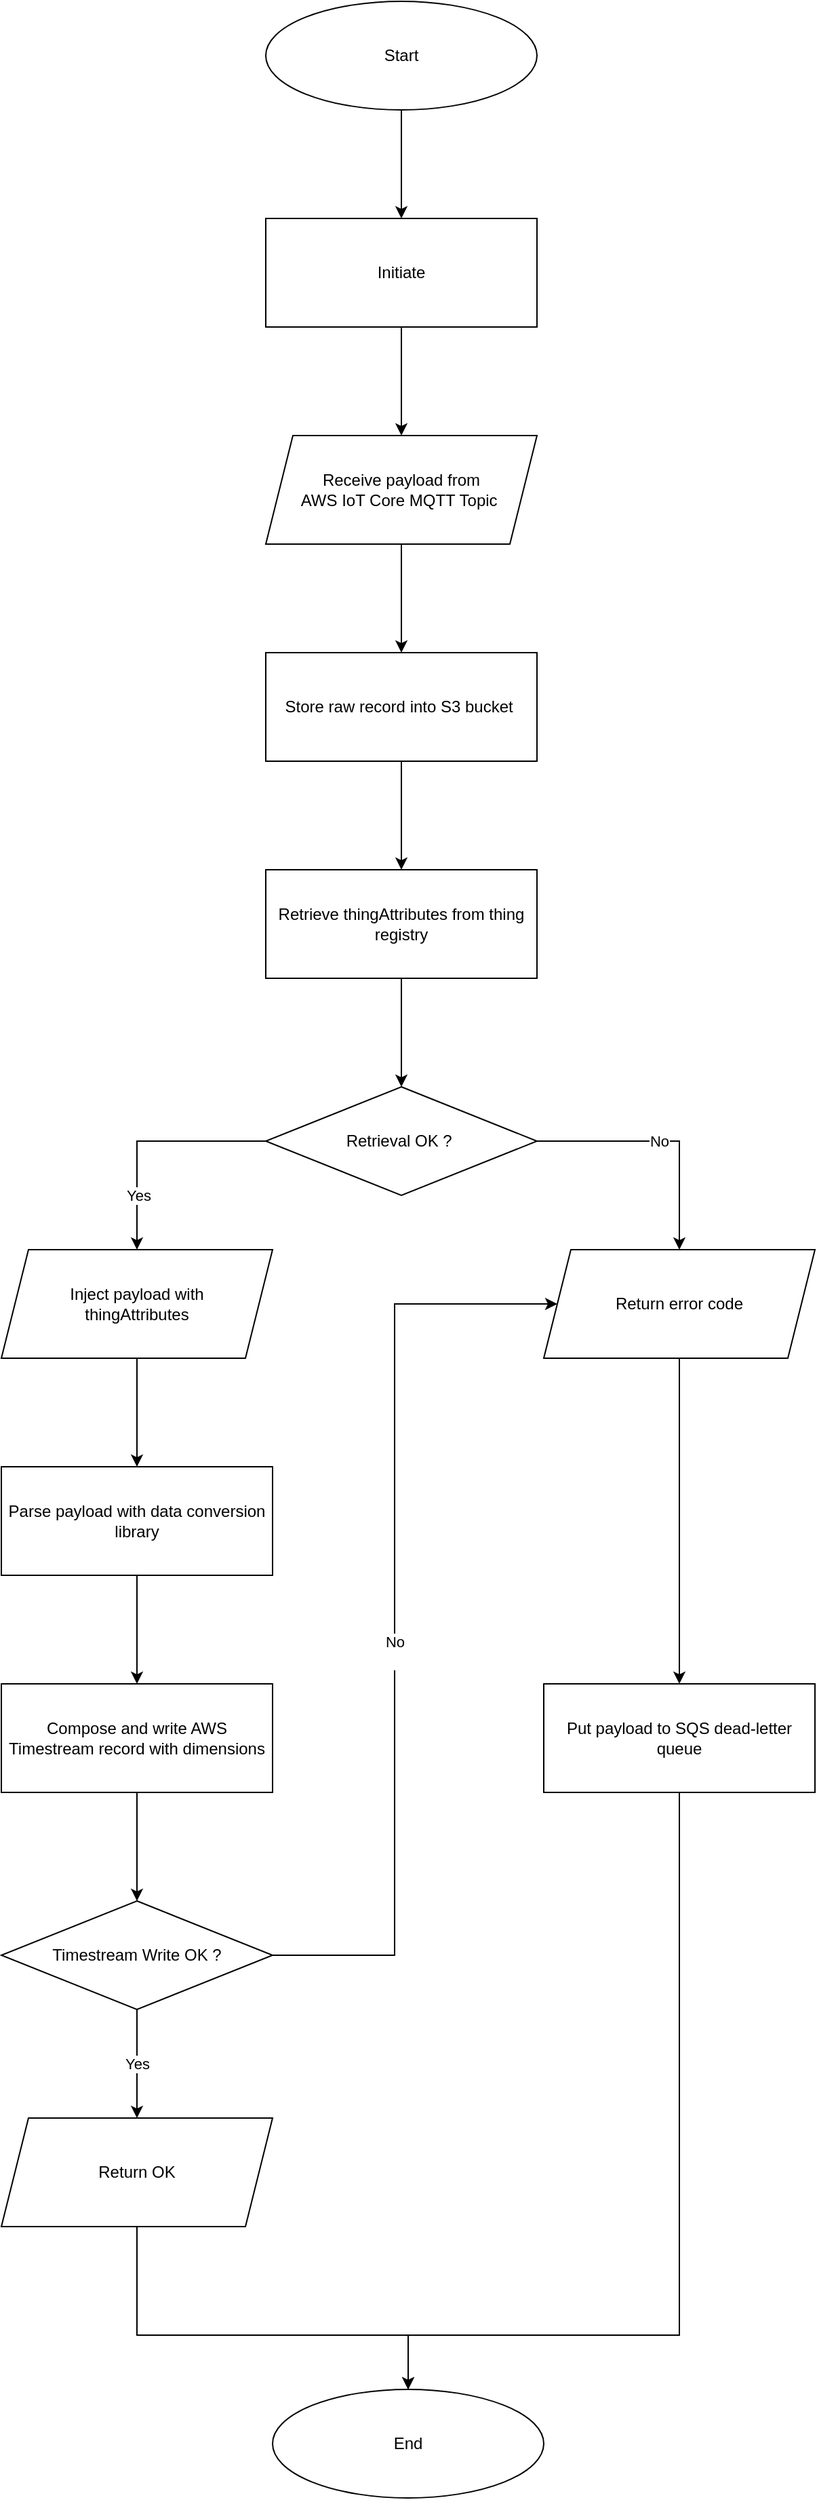 <mxfile version="23.1.5" type="device">
  <diagram name="Page-1" id="LZytxGlVg02oqPmG760E">
    <mxGraphModel dx="1700" dy="2367" grid="1" gridSize="10" guides="1" tooltips="1" connect="1" arrows="1" fold="1" page="0" pageScale="1" pageWidth="850" pageHeight="1100" math="0" shadow="0">
      <root>
        <mxCell id="0" />
        <mxCell id="1" parent="0" />
        <mxCell id="KbJHyVPZX2jScKa9dIp1-5" value="" style="edgeStyle=orthogonalEdgeStyle;rounded=0;orthogonalLoop=1;jettySize=auto;html=1;" parent="1" source="KbJHyVPZX2jScKa9dIp1-1" target="KbJHyVPZX2jScKa9dIp1-2" edge="1">
          <mxGeometry relative="1" as="geometry" />
        </mxCell>
        <mxCell id="KbJHyVPZX2jScKa9dIp1-1" value="Start" style="ellipse;whiteSpace=wrap;html=1;" parent="1" vertex="1">
          <mxGeometry x="15" y="-160" width="200" height="80" as="geometry" />
        </mxCell>
        <mxCell id="KbJHyVPZX2jScKa9dIp1-4" value="" style="edgeStyle=orthogonalEdgeStyle;rounded=0;orthogonalLoop=1;jettySize=auto;html=1;" parent="1" source="KbJHyVPZX2jScKa9dIp1-2" target="KbJHyVPZX2jScKa9dIp1-3" edge="1">
          <mxGeometry relative="1" as="geometry" />
        </mxCell>
        <mxCell id="KbJHyVPZX2jScKa9dIp1-2" value="Initiate" style="rounded=0;whiteSpace=wrap;html=1;" parent="1" vertex="1">
          <mxGeometry x="15" width="200" height="80" as="geometry" />
        </mxCell>
        <mxCell id="KbJHyVPZX2jScKa9dIp1-7" value="" style="edgeStyle=orthogonalEdgeStyle;rounded=0;orthogonalLoop=1;jettySize=auto;html=1;entryX=0.5;entryY=0;entryDx=0;entryDy=0;" parent="1" source="KbJHyVPZX2jScKa9dIp1-3" target="V0BSXIc_aq5J1b_K2uzX-1" edge="1">
          <mxGeometry relative="1" as="geometry">
            <mxPoint x="115" y="320" as="targetPoint" />
          </mxGeometry>
        </mxCell>
        <mxCell id="KbJHyVPZX2jScKa9dIp1-3" value="Receive payload from&lt;br&gt;AWS IoT Core MQTT Topic&amp;nbsp;" style="shape=parallelogram;perimeter=parallelogramPerimeter;whiteSpace=wrap;html=1;fixedSize=1;" parent="1" vertex="1">
          <mxGeometry x="15" y="160" width="200" height="80" as="geometry" />
        </mxCell>
        <mxCell id="KbJHyVPZX2jScKa9dIp1-9" value="" style="edgeStyle=orthogonalEdgeStyle;rounded=0;orthogonalLoop=1;jettySize=auto;html=1;" parent="1" source="KbJHyVPZX2jScKa9dIp1-6" target="KbJHyVPZX2jScKa9dIp1-8" edge="1">
          <mxGeometry relative="1" as="geometry" />
        </mxCell>
        <mxCell id="KbJHyVPZX2jScKa9dIp1-6" value="Retrieve thingAttributes from thing registry" style="rounded=0;whiteSpace=wrap;html=1;" parent="1" vertex="1">
          <mxGeometry x="15" y="480" width="200" height="80" as="geometry" />
        </mxCell>
        <mxCell id="KbJHyVPZX2jScKa9dIp1-11" value="" style="edgeStyle=orthogonalEdgeStyle;rounded=0;orthogonalLoop=1;jettySize=auto;html=1;entryX=0.5;entryY=0;entryDx=0;entryDy=0;" parent="1" source="KbJHyVPZX2jScKa9dIp1-8" target="KbJHyVPZX2jScKa9dIp1-10" edge="1">
          <mxGeometry relative="1" as="geometry">
            <mxPoint x="-130" y="770" as="targetPoint" />
            <Array as="points">
              <mxPoint x="-80" y="680" />
            </Array>
          </mxGeometry>
        </mxCell>
        <mxCell id="KbJHyVPZX2jScKa9dIp1-12" value="Yes" style="edgeLabel;html=1;align=center;verticalAlign=middle;resizable=0;points=[];" parent="KbJHyVPZX2jScKa9dIp1-11" vertex="1" connectable="0">
          <mxGeometry x="-0.21" y="1" relative="1" as="geometry">
            <mxPoint x="-25" y="39" as="offset" />
          </mxGeometry>
        </mxCell>
        <mxCell id="KbJHyVPZX2jScKa9dIp1-14" style="edgeStyle=orthogonalEdgeStyle;rounded=0;orthogonalLoop=1;jettySize=auto;html=1;exitX=1;exitY=0.5;exitDx=0;exitDy=0;entryX=0.5;entryY=0;entryDx=0;entryDy=0;" parent="1" source="KbJHyVPZX2jScKa9dIp1-8" target="KbJHyVPZX2jScKa9dIp1-16" edge="1">
          <mxGeometry relative="1" as="geometry">
            <mxPoint x="380" y="680" as="targetPoint" />
          </mxGeometry>
        </mxCell>
        <mxCell id="KbJHyVPZX2jScKa9dIp1-15" value="No" style="edgeLabel;html=1;align=center;verticalAlign=middle;resizable=0;points=[];" parent="KbJHyVPZX2jScKa9dIp1-14" vertex="1" connectable="0">
          <mxGeometry x="-0.155" y="5" relative="1" as="geometry">
            <mxPoint x="12" y="5" as="offset" />
          </mxGeometry>
        </mxCell>
        <mxCell id="KbJHyVPZX2jScKa9dIp1-8" value="Retrieval OK ?&amp;nbsp;" style="rhombus;whiteSpace=wrap;html=1;" parent="1" vertex="1">
          <mxGeometry x="15" y="640" width="200" height="80" as="geometry" />
        </mxCell>
        <mxCell id="KbJHyVPZX2jScKa9dIp1-20" value="" style="edgeStyle=orthogonalEdgeStyle;rounded=0;orthogonalLoop=1;jettySize=auto;html=1;" parent="1" source="KbJHyVPZX2jScKa9dIp1-10" target="KbJHyVPZX2jScKa9dIp1-19" edge="1">
          <mxGeometry relative="1" as="geometry" />
        </mxCell>
        <mxCell id="KbJHyVPZX2jScKa9dIp1-10" value="Inject payload with &lt;br&gt;thingAttributes" style="shape=parallelogram;perimeter=parallelogramPerimeter;whiteSpace=wrap;html=1;fixedSize=1;" parent="1" vertex="1">
          <mxGeometry x="-180" y="760" width="200" height="80" as="geometry" />
        </mxCell>
        <mxCell id="KbJHyVPZX2jScKa9dIp1-18" style="edgeStyle=orthogonalEdgeStyle;rounded=0;orthogonalLoop=1;jettySize=auto;html=1;exitX=0.5;exitY=1;exitDx=0;exitDy=0;entryX=0.5;entryY=0;entryDx=0;entryDy=0;" parent="1" source="KbJHyVPZX2jScKa9dIp1-16" target="KbJHyVPZX2jScKa9dIp1-17" edge="1">
          <mxGeometry relative="1" as="geometry" />
        </mxCell>
        <mxCell id="KbJHyVPZX2jScKa9dIp1-16" value="Return error code" style="shape=parallelogram;perimeter=parallelogramPerimeter;whiteSpace=wrap;html=1;fixedSize=1;" parent="1" vertex="1">
          <mxGeometry x="220" y="760" width="200" height="80" as="geometry" />
        </mxCell>
        <mxCell id="KbJHyVPZX2jScKa9dIp1-31" style="edgeStyle=orthogonalEdgeStyle;rounded=0;orthogonalLoop=1;jettySize=auto;html=1;exitX=0.5;exitY=1;exitDx=0;exitDy=0;entryX=0.5;entryY=0;entryDx=0;entryDy=0;" parent="1" source="KbJHyVPZX2jScKa9dIp1-17" target="KbJHyVPZX2jScKa9dIp1-28" edge="1">
          <mxGeometry relative="1" as="geometry">
            <Array as="points">
              <mxPoint x="320" y="1560" />
              <mxPoint x="120" y="1560" />
            </Array>
            <mxPoint x="120" y="1590" as="targetPoint" />
          </mxGeometry>
        </mxCell>
        <mxCell id="KbJHyVPZX2jScKa9dIp1-17" value="Put payload to SQS dead-letter queue" style="rounded=0;whiteSpace=wrap;html=1;" parent="1" vertex="1">
          <mxGeometry x="220" y="1080" width="200" height="80" as="geometry" />
        </mxCell>
        <mxCell id="KbJHyVPZX2jScKa9dIp1-22" value="" style="edgeStyle=orthogonalEdgeStyle;rounded=0;orthogonalLoop=1;jettySize=auto;html=1;" parent="1" source="KbJHyVPZX2jScKa9dIp1-19" target="KbJHyVPZX2jScKa9dIp1-21" edge="1">
          <mxGeometry relative="1" as="geometry" />
        </mxCell>
        <mxCell id="KbJHyVPZX2jScKa9dIp1-19" value="Parse payload with data conversion library" style="rounded=0;whiteSpace=wrap;html=1;" parent="1" vertex="1">
          <mxGeometry x="-180" y="920" width="200" height="80" as="geometry" />
        </mxCell>
        <mxCell id="KbJHyVPZX2jScKa9dIp1-24" value="" style="edgeStyle=orthogonalEdgeStyle;rounded=0;orthogonalLoop=1;jettySize=auto;html=1;" parent="1" source="KbJHyVPZX2jScKa9dIp1-21" target="KbJHyVPZX2jScKa9dIp1-23" edge="1">
          <mxGeometry relative="1" as="geometry" />
        </mxCell>
        <mxCell id="KbJHyVPZX2jScKa9dIp1-21" value="Compose and write AWS Timestream record with dimensions" style="rounded=0;whiteSpace=wrap;html=1;" parent="1" vertex="1">
          <mxGeometry x="-180" y="1080" width="200" height="80" as="geometry" />
        </mxCell>
        <mxCell id="KbJHyVPZX2jScKa9dIp1-26" value="" style="edgeStyle=orthogonalEdgeStyle;rounded=0;orthogonalLoop=1;jettySize=auto;html=1;" parent="1" source="KbJHyVPZX2jScKa9dIp1-23" target="KbJHyVPZX2jScKa9dIp1-25" edge="1">
          <mxGeometry relative="1" as="geometry" />
        </mxCell>
        <mxCell id="KbJHyVPZX2jScKa9dIp1-27" value="Yes" style="edgeLabel;html=1;align=center;verticalAlign=middle;resizable=0;points=[];" parent="KbJHyVPZX2jScKa9dIp1-26" vertex="1" connectable="0">
          <mxGeometry x="-0.275" y="4" relative="1" as="geometry">
            <mxPoint x="-4" y="11" as="offset" />
          </mxGeometry>
        </mxCell>
        <mxCell id="KbJHyVPZX2jScKa9dIp1-29" style="edgeStyle=orthogonalEdgeStyle;rounded=0;orthogonalLoop=1;jettySize=auto;html=1;exitX=1;exitY=0.5;exitDx=0;exitDy=0;entryX=0;entryY=0.5;entryDx=0;entryDy=0;" parent="1" source="KbJHyVPZX2jScKa9dIp1-23" target="KbJHyVPZX2jScKa9dIp1-16" edge="1">
          <mxGeometry relative="1" as="geometry">
            <Array as="points">
              <mxPoint x="110" y="1280" />
              <mxPoint x="110" y="800" />
            </Array>
          </mxGeometry>
        </mxCell>
        <mxCell id="KbJHyVPZX2jScKa9dIp1-30" value="No&lt;div&gt;&lt;br&gt;&lt;/div&gt;" style="edgeLabel;html=1;align=center;verticalAlign=middle;resizable=0;points=[];" parent="KbJHyVPZX2jScKa9dIp1-29" vertex="1" connectable="0">
          <mxGeometry x="-0.088" relative="1" as="geometry">
            <mxPoint as="offset" />
          </mxGeometry>
        </mxCell>
        <mxCell id="KbJHyVPZX2jScKa9dIp1-23" value="Timestream Write OK ?" style="rhombus;whiteSpace=wrap;html=1;" parent="1" vertex="1">
          <mxGeometry x="-180" y="1240" width="200" height="80" as="geometry" />
        </mxCell>
        <mxCell id="KbJHyVPZX2jScKa9dIp1-32" style="edgeStyle=orthogonalEdgeStyle;rounded=0;orthogonalLoop=1;jettySize=auto;html=1;exitX=0.5;exitY=1;exitDx=0;exitDy=0;entryX=0.5;entryY=0;entryDx=0;entryDy=0;" parent="1" source="KbJHyVPZX2jScKa9dIp1-25" target="KbJHyVPZX2jScKa9dIp1-28" edge="1">
          <mxGeometry relative="1" as="geometry">
            <Array as="points">
              <mxPoint x="-80" y="1560" />
              <mxPoint x="120" y="1560" />
            </Array>
          </mxGeometry>
        </mxCell>
        <mxCell id="KbJHyVPZX2jScKa9dIp1-25" value="Return OK" style="shape=parallelogram;perimeter=parallelogramPerimeter;whiteSpace=wrap;html=1;fixedSize=1;" parent="1" vertex="1">
          <mxGeometry x="-180" y="1400" width="200" height="80" as="geometry" />
        </mxCell>
        <mxCell id="KbJHyVPZX2jScKa9dIp1-28" value="End" style="ellipse;whiteSpace=wrap;html=1;" parent="1" vertex="1">
          <mxGeometry x="20" y="1600" width="200" height="80" as="geometry" />
        </mxCell>
        <mxCell id="V0BSXIc_aq5J1b_K2uzX-2" style="edgeStyle=orthogonalEdgeStyle;rounded=0;orthogonalLoop=1;jettySize=auto;html=1;exitX=0.5;exitY=1;exitDx=0;exitDy=0;entryX=0.5;entryY=0;entryDx=0;entryDy=0;" edge="1" parent="1" source="V0BSXIc_aq5J1b_K2uzX-1" target="KbJHyVPZX2jScKa9dIp1-6">
          <mxGeometry relative="1" as="geometry" />
        </mxCell>
        <mxCell id="V0BSXIc_aq5J1b_K2uzX-1" value="Store raw record into S3 bucket&amp;nbsp;" style="rounded=0;whiteSpace=wrap;html=1;" vertex="1" parent="1">
          <mxGeometry x="15" y="320" width="200" height="80" as="geometry" />
        </mxCell>
      </root>
    </mxGraphModel>
  </diagram>
</mxfile>
